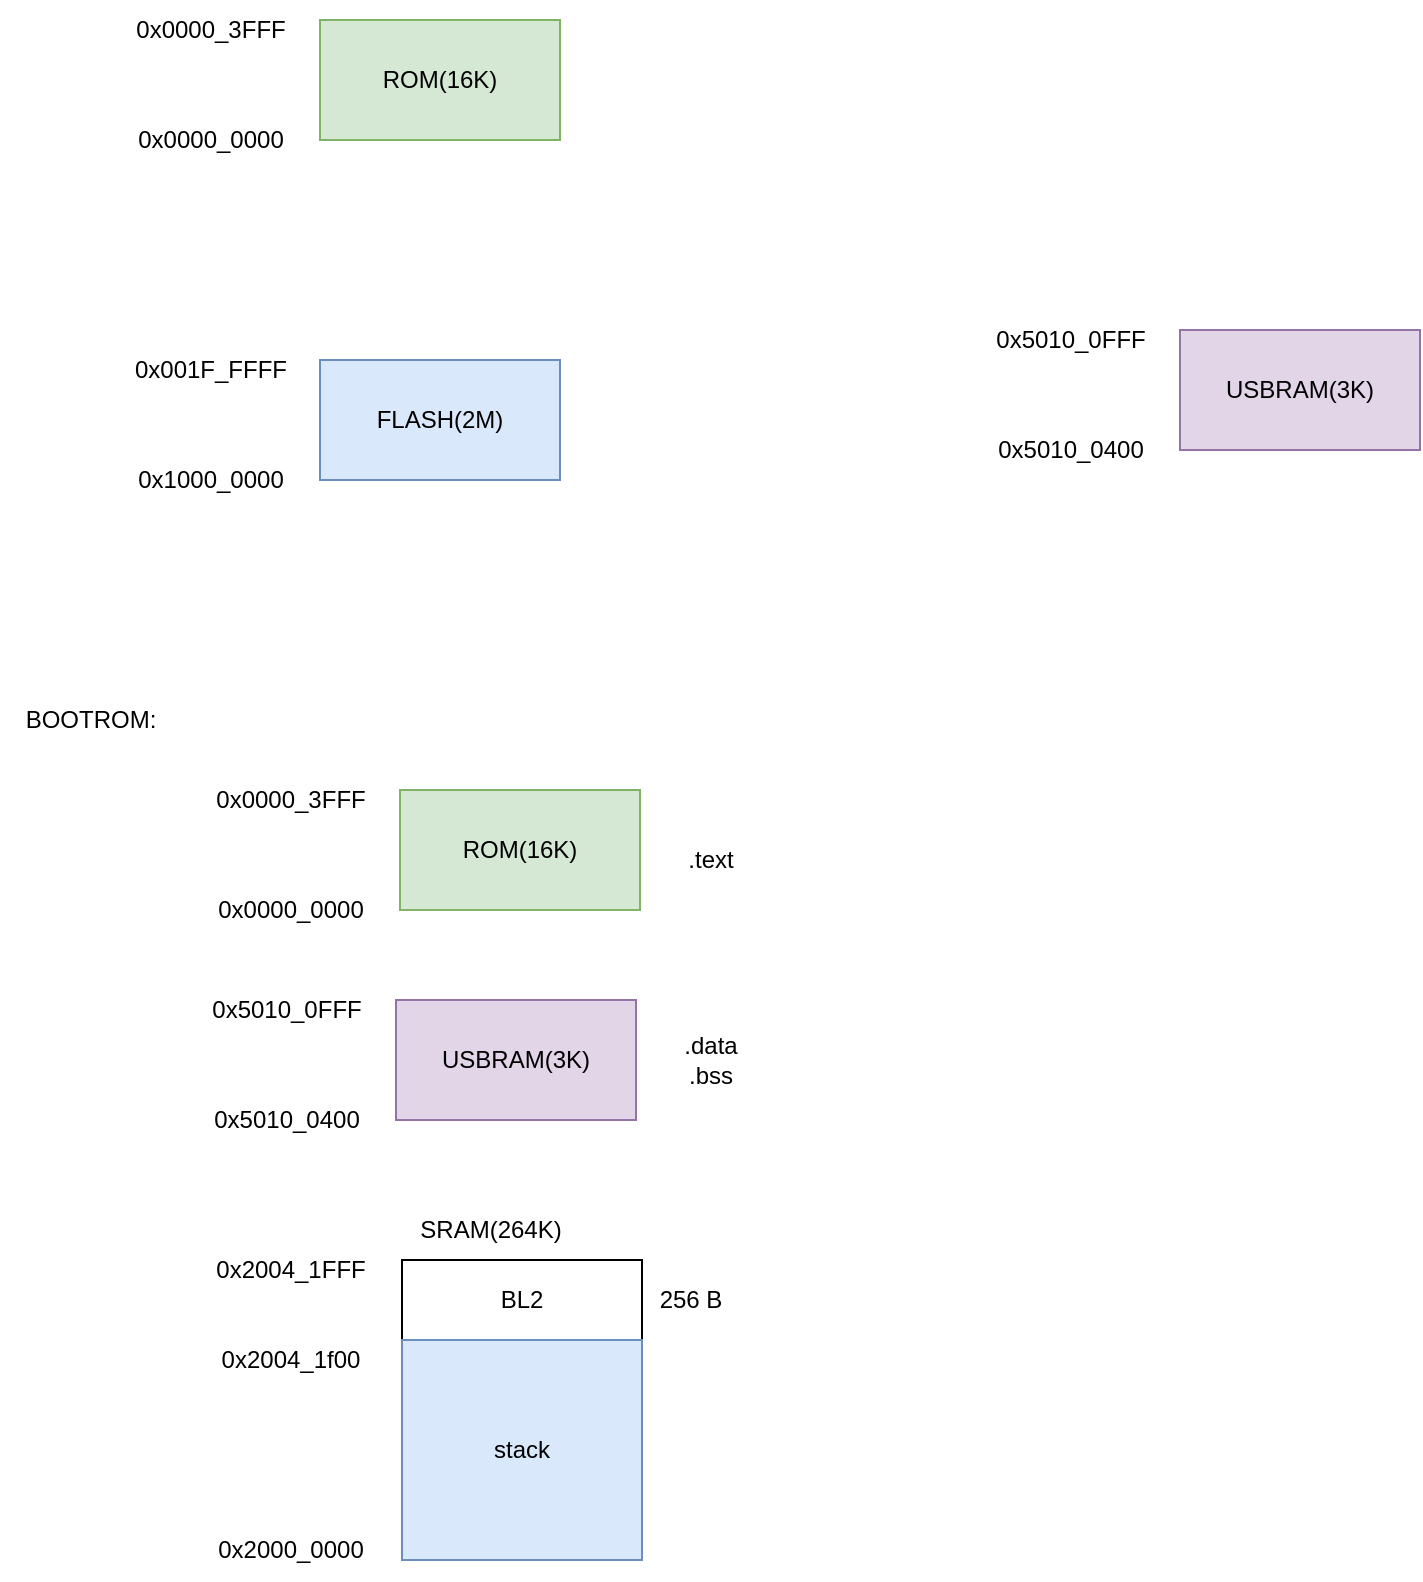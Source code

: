 <mxfile version="20.2.0" type="github">
  <diagram id="SMoDQftgCHazYTA_Q3V3" name="memory">
    <mxGraphModel dx="1350" dy="773" grid="1" gridSize="10" guides="1" tooltips="1" connect="1" arrows="1" fold="1" page="1" pageScale="1" pageWidth="850" pageHeight="1100" math="0" shadow="0">
      <root>
        <mxCell id="0" />
        <mxCell id="1" parent="0" />
        <mxCell id="F6iENnoEfVVWvnV-UXQh-1" value="ROM(16K)" style="rounded=0;whiteSpace=wrap;html=1;fillColor=#d5e8d4;strokeColor=#82b366;" vertex="1" parent="1">
          <mxGeometry x="225" y="90" width="120" height="60" as="geometry" />
        </mxCell>
        <mxCell id="F6iENnoEfVVWvnV-UXQh-2" value="0x0000_0000" style="text;html=1;align=center;verticalAlign=middle;resizable=0;points=[];autosize=1;strokeColor=none;fillColor=none;" vertex="1" parent="1">
          <mxGeometry x="120" y="135" width="100" height="30" as="geometry" />
        </mxCell>
        <mxCell id="F6iENnoEfVVWvnV-UXQh-3" value="0x0000_3FFF" style="text;html=1;align=center;verticalAlign=middle;resizable=0;points=[];autosize=1;strokeColor=none;fillColor=none;" vertex="1" parent="1">
          <mxGeometry x="120" y="80" width="100" height="30" as="geometry" />
        </mxCell>
        <mxCell id="F6iENnoEfVVWvnV-UXQh-4" value="FLASH(2M)" style="rounded=0;whiteSpace=wrap;html=1;fillColor=#dae8fc;strokeColor=#6c8ebf;" vertex="1" parent="1">
          <mxGeometry x="225" y="260" width="120" height="60" as="geometry" />
        </mxCell>
        <mxCell id="F6iENnoEfVVWvnV-UXQh-5" value="0x1000_0000" style="text;html=1;align=center;verticalAlign=middle;resizable=0;points=[];autosize=1;strokeColor=none;fillColor=none;" vertex="1" parent="1">
          <mxGeometry x="120" y="305" width="100" height="30" as="geometry" />
        </mxCell>
        <mxCell id="F6iENnoEfVVWvnV-UXQh-6" value="0x001F_FFFF" style="text;html=1;align=center;verticalAlign=middle;resizable=0;points=[];autosize=1;strokeColor=none;fillColor=none;" vertex="1" parent="1">
          <mxGeometry x="120" y="250" width="100" height="30" as="geometry" />
        </mxCell>
        <mxCell id="F6iENnoEfVVWvnV-UXQh-7" value="BL2" style="rounded=0;whiteSpace=wrap;html=1;" vertex="1" parent="1">
          <mxGeometry x="266" y="710" width="120" height="40" as="geometry" />
        </mxCell>
        <mxCell id="F6iENnoEfVVWvnV-UXQh-8" value="0x2000_0000" style="text;html=1;align=center;verticalAlign=middle;resizable=0;points=[];autosize=1;strokeColor=none;fillColor=none;" vertex="1" parent="1">
          <mxGeometry x="160" y="840" width="100" height="30" as="geometry" />
        </mxCell>
        <mxCell id="F6iENnoEfVVWvnV-UXQh-9" value="0x2004_1FFF" style="text;html=1;align=center;verticalAlign=middle;resizable=0;points=[];autosize=1;strokeColor=none;fillColor=none;" vertex="1" parent="1">
          <mxGeometry x="160" y="700" width="100" height="30" as="geometry" />
        </mxCell>
        <mxCell id="F6iENnoEfVVWvnV-UXQh-10" value="USBRAM(3K)" style="rounded=0;whiteSpace=wrap;html=1;fillColor=#e1d5e7;strokeColor=#9673a6;" vertex="1" parent="1">
          <mxGeometry x="655" y="245" width="120" height="60" as="geometry" />
        </mxCell>
        <mxCell id="F6iENnoEfVVWvnV-UXQh-11" value="0x5010_0400" style="text;html=1;align=center;verticalAlign=middle;resizable=0;points=[];autosize=1;strokeColor=none;fillColor=none;" vertex="1" parent="1">
          <mxGeometry x="550" y="290" width="100" height="30" as="geometry" />
        </mxCell>
        <mxCell id="F6iENnoEfVVWvnV-UXQh-12" value="0x5010_0FFF" style="text;html=1;align=center;verticalAlign=middle;resizable=0;points=[];autosize=1;strokeColor=none;fillColor=none;" vertex="1" parent="1">
          <mxGeometry x="550" y="235" width="100" height="30" as="geometry" />
        </mxCell>
        <mxCell id="F6iENnoEfVVWvnV-UXQh-13" value="BOOTROM:" style="text;html=1;align=center;verticalAlign=middle;resizable=0;points=[];autosize=1;strokeColor=none;fillColor=none;" vertex="1" parent="1">
          <mxGeometry x="65" y="425" width="90" height="30" as="geometry" />
        </mxCell>
        <mxCell id="F6iENnoEfVVWvnV-UXQh-14" value="ROM(16K)" style="rounded=0;whiteSpace=wrap;html=1;fillColor=#d5e8d4;strokeColor=#82b366;" vertex="1" parent="1">
          <mxGeometry x="265" y="475" width="120" height="60" as="geometry" />
        </mxCell>
        <mxCell id="F6iENnoEfVVWvnV-UXQh-15" value="0x0000_0000" style="text;html=1;align=center;verticalAlign=middle;resizable=0;points=[];autosize=1;strokeColor=none;fillColor=none;" vertex="1" parent="1">
          <mxGeometry x="160" y="520" width="100" height="30" as="geometry" />
        </mxCell>
        <mxCell id="F6iENnoEfVVWvnV-UXQh-16" value="0x0000_3FFF" style="text;html=1;align=center;verticalAlign=middle;resizable=0;points=[];autosize=1;strokeColor=none;fillColor=none;" vertex="1" parent="1">
          <mxGeometry x="160" y="465" width="100" height="30" as="geometry" />
        </mxCell>
        <mxCell id="F6iENnoEfVVWvnV-UXQh-17" value="USBRAM(3K)" style="rounded=0;whiteSpace=wrap;html=1;fillColor=#e1d5e7;strokeColor=#9673a6;" vertex="1" parent="1">
          <mxGeometry x="263" y="580" width="120" height="60" as="geometry" />
        </mxCell>
        <mxCell id="F6iENnoEfVVWvnV-UXQh-18" value="0x5010_0400" style="text;html=1;align=center;verticalAlign=middle;resizable=0;points=[];autosize=1;strokeColor=none;fillColor=none;" vertex="1" parent="1">
          <mxGeometry x="158" y="625" width="100" height="30" as="geometry" />
        </mxCell>
        <mxCell id="F6iENnoEfVVWvnV-UXQh-19" value="0x5010_0FFF" style="text;html=1;align=center;verticalAlign=middle;resizable=0;points=[];autosize=1;strokeColor=none;fillColor=none;" vertex="1" parent="1">
          <mxGeometry x="158" y="570" width="100" height="30" as="geometry" />
        </mxCell>
        <mxCell id="F6iENnoEfVVWvnV-UXQh-20" value=".text" style="text;html=1;align=center;verticalAlign=middle;resizable=0;points=[];autosize=1;strokeColor=none;fillColor=none;" vertex="1" parent="1">
          <mxGeometry x="395" y="495" width="50" height="30" as="geometry" />
        </mxCell>
        <mxCell id="F6iENnoEfVVWvnV-UXQh-21" value=".data&lt;br&gt;.bss" style="text;html=1;align=center;verticalAlign=middle;resizable=0;points=[];autosize=1;strokeColor=none;fillColor=none;" vertex="1" parent="1">
          <mxGeometry x="395" y="590" width="50" height="40" as="geometry" />
        </mxCell>
        <mxCell id="F6iENnoEfVVWvnV-UXQh-23" value="stack" style="rounded=0;whiteSpace=wrap;html=1;fillColor=#dae8fc;strokeColor=#6c8ebf;" vertex="1" parent="1">
          <mxGeometry x="266" y="750" width="120" height="110" as="geometry" />
        </mxCell>
        <mxCell id="F6iENnoEfVVWvnV-UXQh-24" value="&lt;span style=&quot;&quot;&gt;SRAM(264K)&lt;/span&gt;" style="text;html=1;align=center;verticalAlign=middle;resizable=0;points=[];autosize=1;strokeColor=none;fillColor=none;" vertex="1" parent="1">
          <mxGeometry x="265" y="680" width="90" height="30" as="geometry" />
        </mxCell>
        <mxCell id="F6iENnoEfVVWvnV-UXQh-25" value="0x2004_1f00" style="text;html=1;align=center;verticalAlign=middle;resizable=0;points=[];autosize=1;strokeColor=none;fillColor=none;" vertex="1" parent="1">
          <mxGeometry x="165" y="745" width="90" height="30" as="geometry" />
        </mxCell>
        <mxCell id="F6iENnoEfVVWvnV-UXQh-26" value="256 B" style="text;html=1;align=center;verticalAlign=middle;resizable=0;points=[];autosize=1;strokeColor=none;fillColor=none;" vertex="1" parent="1">
          <mxGeometry x="385" y="715" width="50" height="30" as="geometry" />
        </mxCell>
      </root>
    </mxGraphModel>
  </diagram>
</mxfile>
